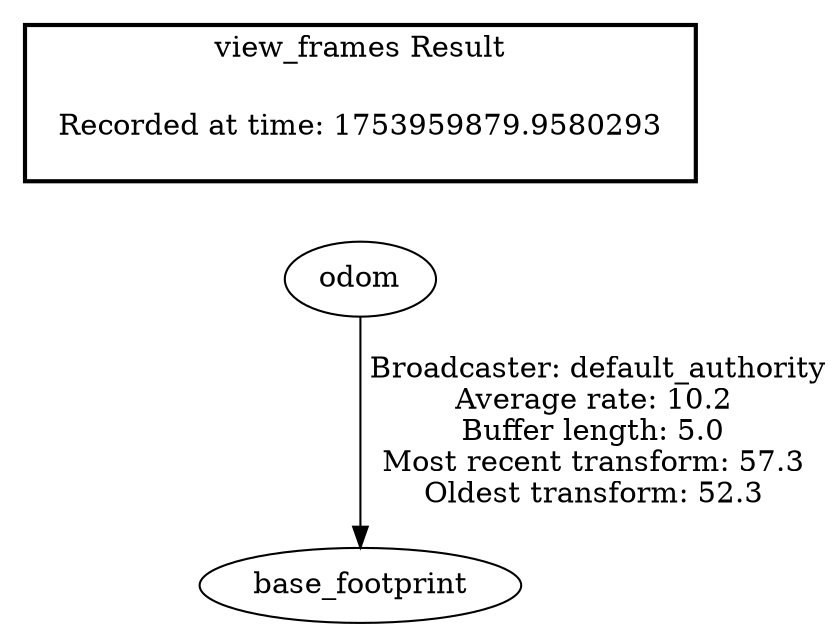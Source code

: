 digraph G {
"odom" -> "base_footprint"[label=" Broadcaster: default_authority\nAverage rate: 10.2\nBuffer length: 5.0\nMost recent transform: 57.3\nOldest transform: 52.3\n"];
edge [style=invis];
 subgraph cluster_legend { style=bold; color=black; label ="view_frames Result";
"Recorded at time: 1753959879.9580293"[ shape=plaintext ] ;
}->"odom";
}